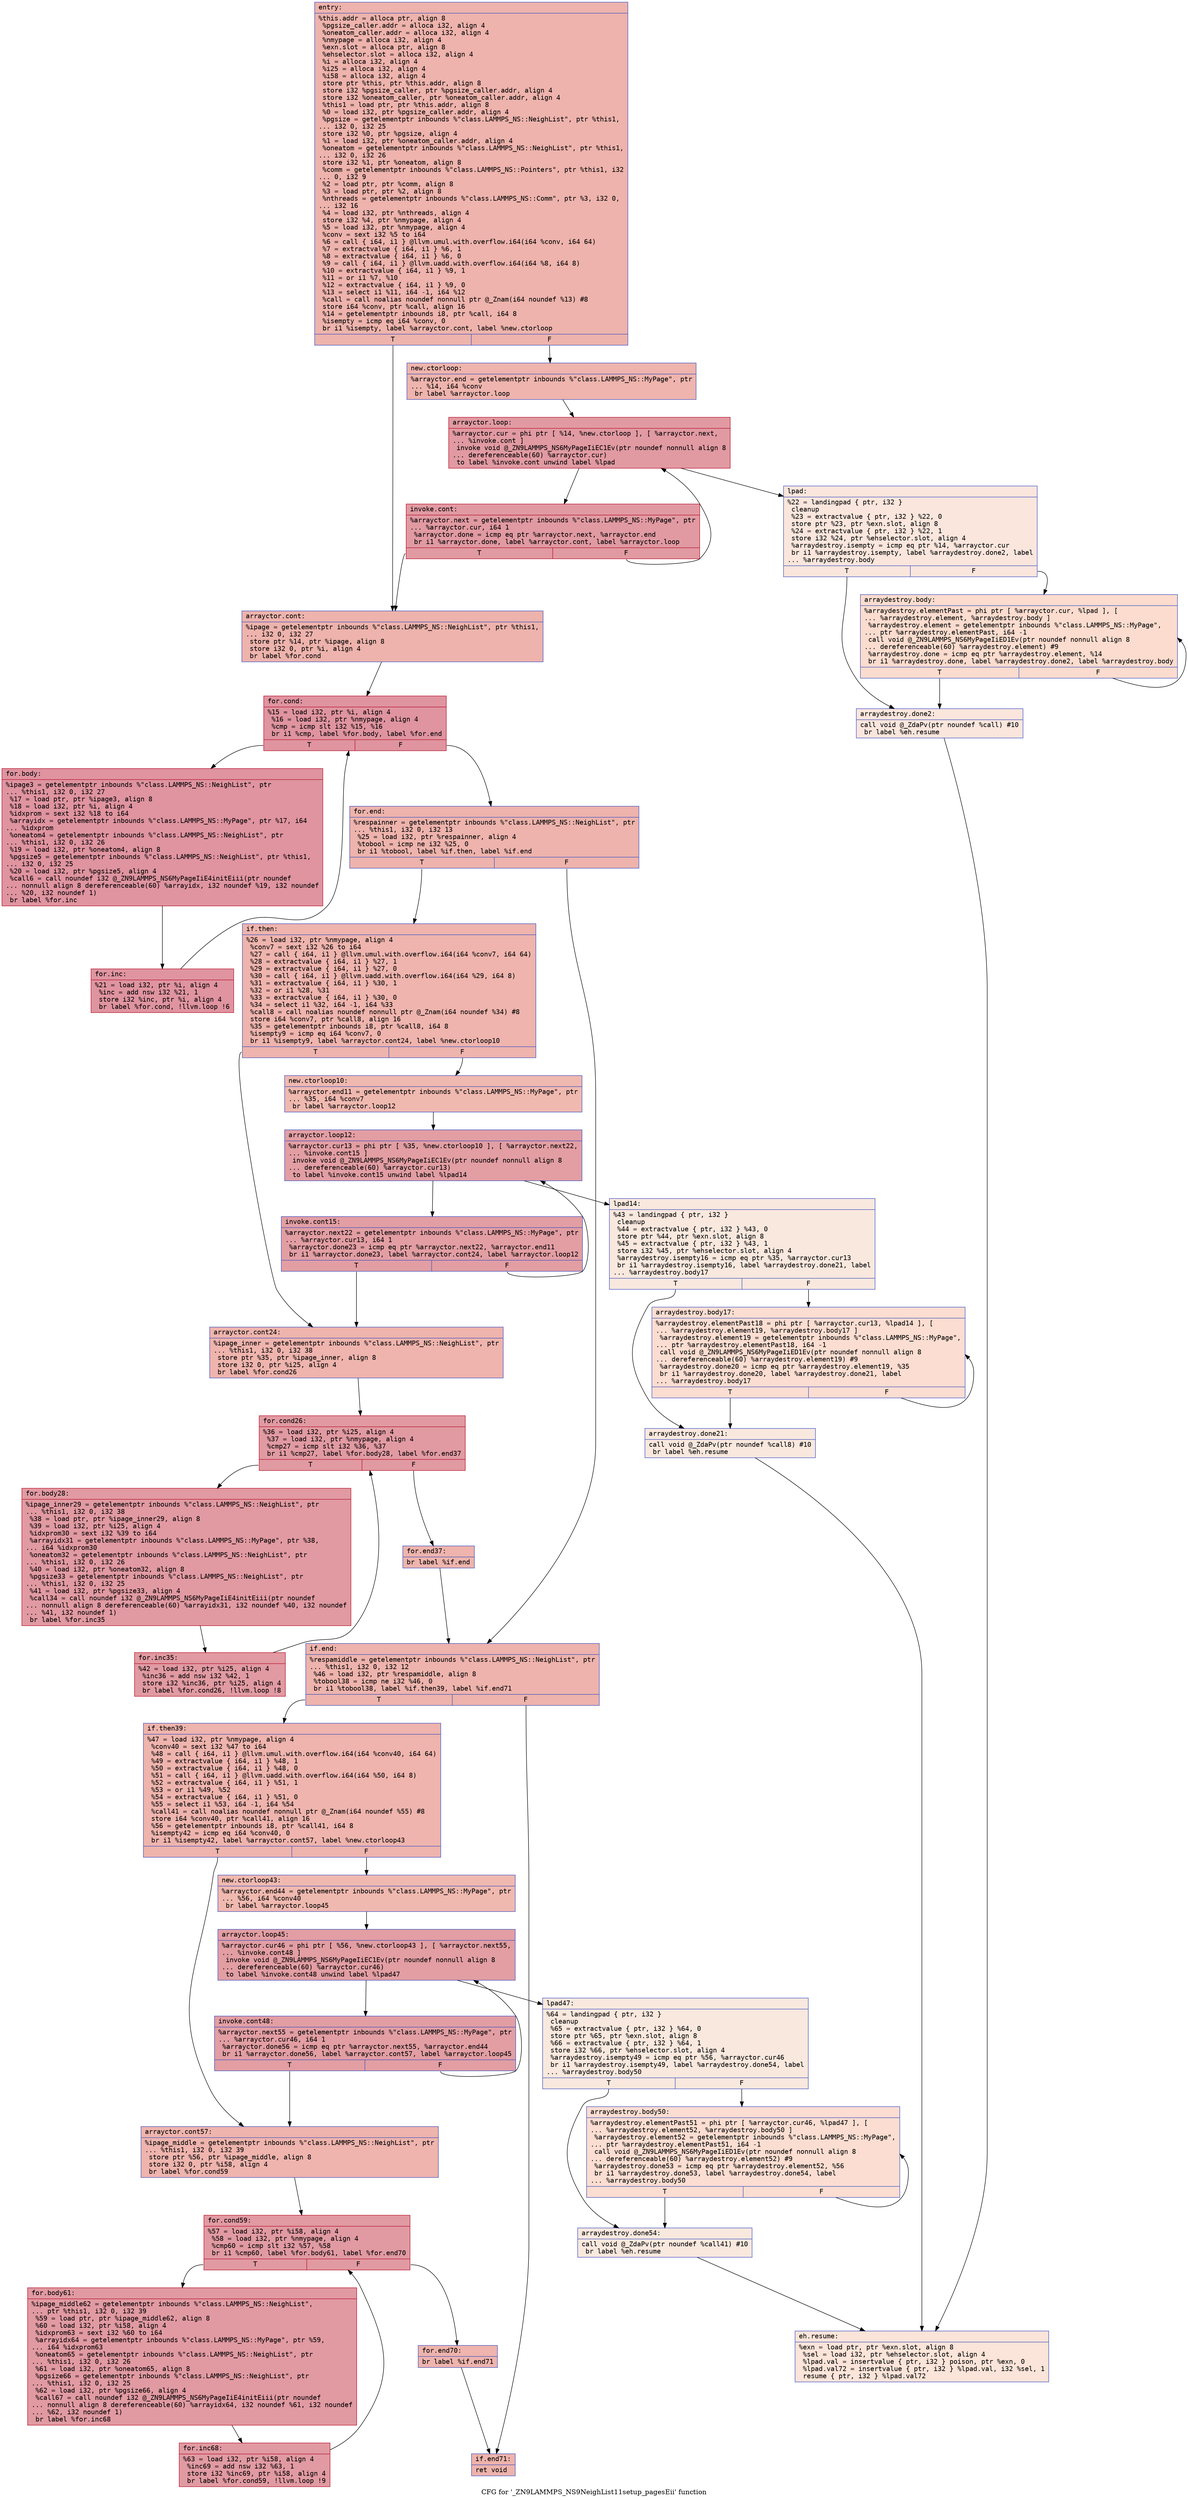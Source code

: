digraph "CFG for '_ZN9LAMMPS_NS9NeighList11setup_pagesEii' function" {
	label="CFG for '_ZN9LAMMPS_NS9NeighList11setup_pagesEii' function";

	Node0x55b30b726bc0 [shape=record,color="#3d50c3ff", style=filled, fillcolor="#d6524470" fontname="Courier",label="{entry:\l|  %this.addr = alloca ptr, align 8\l  %pgsize_caller.addr = alloca i32, align 4\l  %oneatom_caller.addr = alloca i32, align 4\l  %nmypage = alloca i32, align 4\l  %exn.slot = alloca ptr, align 8\l  %ehselector.slot = alloca i32, align 4\l  %i = alloca i32, align 4\l  %i25 = alloca i32, align 4\l  %i58 = alloca i32, align 4\l  store ptr %this, ptr %this.addr, align 8\l  store i32 %pgsize_caller, ptr %pgsize_caller.addr, align 4\l  store i32 %oneatom_caller, ptr %oneatom_caller.addr, align 4\l  %this1 = load ptr, ptr %this.addr, align 8\l  %0 = load i32, ptr %pgsize_caller.addr, align 4\l  %pgsize = getelementptr inbounds %\"class.LAMMPS_NS::NeighList\", ptr %this1,\l... i32 0, i32 25\l  store i32 %0, ptr %pgsize, align 4\l  %1 = load i32, ptr %oneatom_caller.addr, align 4\l  %oneatom = getelementptr inbounds %\"class.LAMMPS_NS::NeighList\", ptr %this1,\l... i32 0, i32 26\l  store i32 %1, ptr %oneatom, align 8\l  %comm = getelementptr inbounds %\"class.LAMMPS_NS::Pointers\", ptr %this1, i32\l... 0, i32 9\l  %2 = load ptr, ptr %comm, align 8\l  %3 = load ptr, ptr %2, align 8\l  %nthreads = getelementptr inbounds %\"class.LAMMPS_NS::Comm\", ptr %3, i32 0,\l... i32 16\l  %4 = load i32, ptr %nthreads, align 4\l  store i32 %4, ptr %nmypage, align 4\l  %5 = load i32, ptr %nmypage, align 4\l  %conv = sext i32 %5 to i64\l  %6 = call \{ i64, i1 \} @llvm.umul.with.overflow.i64(i64 %conv, i64 64)\l  %7 = extractvalue \{ i64, i1 \} %6, 1\l  %8 = extractvalue \{ i64, i1 \} %6, 0\l  %9 = call \{ i64, i1 \} @llvm.uadd.with.overflow.i64(i64 %8, i64 8)\l  %10 = extractvalue \{ i64, i1 \} %9, 1\l  %11 = or i1 %7, %10\l  %12 = extractvalue \{ i64, i1 \} %9, 0\l  %13 = select i1 %11, i64 -1, i64 %12\l  %call = call noalias noundef nonnull ptr @_Znam(i64 noundef %13) #8\l  store i64 %conv, ptr %call, align 16\l  %14 = getelementptr inbounds i8, ptr %call, i64 8\l  %isempty = icmp eq i64 %conv, 0\l  br i1 %isempty, label %arrayctor.cont, label %new.ctorloop\l|{<s0>T|<s1>F}}"];
	Node0x55b30b726bc0:s0 -> Node0x55b30b7288f0[tooltip="entry -> arrayctor.cont\nProbability 37.50%" ];
	Node0x55b30b726bc0:s1 -> Node0x55b30b728940[tooltip="entry -> new.ctorloop\nProbability 62.50%" ];
	Node0x55b30b728940 [shape=record,color="#3d50c3ff", style=filled, fillcolor="#d8564670" fontname="Courier",label="{new.ctorloop:\l|  %arrayctor.end = getelementptr inbounds %\"class.LAMMPS_NS::MyPage\", ptr\l... %14, i64 %conv\l  br label %arrayctor.loop\l}"];
	Node0x55b30b728940 -> Node0x55b30b728b10[tooltip="new.ctorloop -> arrayctor.loop\nProbability 100.00%" ];
	Node0x55b30b728b10 [shape=record,color="#b70d28ff", style=filled, fillcolor="#bb1b2c70" fontname="Courier",label="{arrayctor.loop:\l|  %arrayctor.cur = phi ptr [ %14, %new.ctorloop ], [ %arrayctor.next,\l... %invoke.cont ]\l  invoke void @_ZN9LAMMPS_NS6MyPageIiEC1Ev(ptr noundef nonnull align 8\l... dereferenceable(60) %arrayctor.cur)\l          to label %invoke.cont unwind label %lpad\l}"];
	Node0x55b30b728b10 -> Node0x55b30b7272a0[tooltip="arrayctor.loop -> invoke.cont\nProbability 100.00%" ];
	Node0x55b30b728b10 -> Node0x55b30b728f40[tooltip="arrayctor.loop -> lpad\nProbability 0.00%" ];
	Node0x55b30b7272a0 [shape=record,color="#b70d28ff", style=filled, fillcolor="#bb1b2c70" fontname="Courier",label="{invoke.cont:\l|  %arrayctor.next = getelementptr inbounds %\"class.LAMMPS_NS::MyPage\", ptr\l... %arrayctor.cur, i64 1\l  %arrayctor.done = icmp eq ptr %arrayctor.next, %arrayctor.end\l  br i1 %arrayctor.done, label %arrayctor.cont, label %arrayctor.loop\l|{<s0>T|<s1>F}}"];
	Node0x55b30b7272a0:s0 -> Node0x55b30b7288f0[tooltip="invoke.cont -> arrayctor.cont\nProbability 3.12%" ];
	Node0x55b30b7272a0:s1 -> Node0x55b30b728b10[tooltip="invoke.cont -> arrayctor.loop\nProbability 96.88%" ];
	Node0x55b30b7288f0 [shape=record,color="#3d50c3ff", style=filled, fillcolor="#d6524470" fontname="Courier",label="{arrayctor.cont:\l|  %ipage = getelementptr inbounds %\"class.LAMMPS_NS::NeighList\", ptr %this1,\l... i32 0, i32 27\l  store ptr %14, ptr %ipage, align 8\l  store i32 0, ptr %i, align 4\l  br label %for.cond\l}"];
	Node0x55b30b7288f0 -> Node0x55b30b729550[tooltip="arrayctor.cont -> for.cond\nProbability 100.00%" ];
	Node0x55b30b729550 [shape=record,color="#b70d28ff", style=filled, fillcolor="#b70d2870" fontname="Courier",label="{for.cond:\l|  %15 = load i32, ptr %i, align 4\l  %16 = load i32, ptr %nmypage, align 4\l  %cmp = icmp slt i32 %15, %16\l  br i1 %cmp, label %for.body, label %for.end\l|{<s0>T|<s1>F}}"];
	Node0x55b30b729550:s0 -> Node0x55b30b7297f0[tooltip="for.cond -> for.body\nProbability 96.88%" ];
	Node0x55b30b729550:s1 -> Node0x55b30b729870[tooltip="for.cond -> for.end\nProbability 3.12%" ];
	Node0x55b30b7297f0 [shape=record,color="#b70d28ff", style=filled, fillcolor="#b70d2870" fontname="Courier",label="{for.body:\l|  %ipage3 = getelementptr inbounds %\"class.LAMMPS_NS::NeighList\", ptr\l... %this1, i32 0, i32 27\l  %17 = load ptr, ptr %ipage3, align 8\l  %18 = load i32, ptr %i, align 4\l  %idxprom = sext i32 %18 to i64\l  %arrayidx = getelementptr inbounds %\"class.LAMMPS_NS::MyPage\", ptr %17, i64\l... %idxprom\l  %oneatom4 = getelementptr inbounds %\"class.LAMMPS_NS::NeighList\", ptr\l... %this1, i32 0, i32 26\l  %19 = load i32, ptr %oneatom4, align 8\l  %pgsize5 = getelementptr inbounds %\"class.LAMMPS_NS::NeighList\", ptr %this1,\l... i32 0, i32 25\l  %20 = load i32, ptr %pgsize5, align 4\l  %call6 = call noundef i32 @_ZN9LAMMPS_NS6MyPageIiE4initEiii(ptr noundef\l... nonnull align 8 dereferenceable(60) %arrayidx, i32 noundef %19, i32 noundef\l... %20, i32 noundef 1)\l  br label %for.inc\l}"];
	Node0x55b30b7297f0 -> Node0x55b30b72a210[tooltip="for.body -> for.inc\nProbability 100.00%" ];
	Node0x55b30b72a210 [shape=record,color="#b70d28ff", style=filled, fillcolor="#b70d2870" fontname="Courier",label="{for.inc:\l|  %21 = load i32, ptr %i, align 4\l  %inc = add nsw i32 %21, 1\l  store i32 %inc, ptr %i, align 4\l  br label %for.cond, !llvm.loop !6\l}"];
	Node0x55b30b72a210 -> Node0x55b30b729550[tooltip="for.inc -> for.cond\nProbability 100.00%" ];
	Node0x55b30b728f40 [shape=record,color="#3d50c3ff", style=filled, fillcolor="#f3c7b170" fontname="Courier",label="{lpad:\l|  %22 = landingpad \{ ptr, i32 \}\l          cleanup\l  %23 = extractvalue \{ ptr, i32 \} %22, 0\l  store ptr %23, ptr %exn.slot, align 8\l  %24 = extractvalue \{ ptr, i32 \} %22, 1\l  store i32 %24, ptr %ehselector.slot, align 4\l  %arraydestroy.isempty = icmp eq ptr %14, %arrayctor.cur\l  br i1 %arraydestroy.isempty, label %arraydestroy.done2, label\l... %arraydestroy.body\l|{<s0>T|<s1>F}}"];
	Node0x55b30b728f40:s0 -> Node0x55b30b72aa00[tooltip="lpad -> arraydestroy.done2\nProbability 37.50%" ];
	Node0x55b30b728f40:s1 -> Node0x55b30b72aa70[tooltip="lpad -> arraydestroy.body\nProbability 62.50%" ];
	Node0x55b30b72aa70 [shape=record,color="#3d50c3ff", style=filled, fillcolor="#f7af9170" fontname="Courier",label="{arraydestroy.body:\l|  %arraydestroy.elementPast = phi ptr [ %arrayctor.cur, %lpad ], [\l... %arraydestroy.element, %arraydestroy.body ]\l  %arraydestroy.element = getelementptr inbounds %\"class.LAMMPS_NS::MyPage\",\l... ptr %arraydestroy.elementPast, i64 -1\l  call void @_ZN9LAMMPS_NS6MyPageIiED1Ev(ptr noundef nonnull align 8\l... dereferenceable(60) %arraydestroy.element) #9\l  %arraydestroy.done = icmp eq ptr %arraydestroy.element, %14\l  br i1 %arraydestroy.done, label %arraydestroy.done2, label %arraydestroy.body\l|{<s0>T|<s1>F}}"];
	Node0x55b30b72aa70:s0 -> Node0x55b30b72aa00[tooltip="arraydestroy.body -> arraydestroy.done2\nProbability 3.12%" ];
	Node0x55b30b72aa70:s1 -> Node0x55b30b72aa70[tooltip="arraydestroy.body -> arraydestroy.body\nProbability 96.88%" ];
	Node0x55b30b72aa00 [shape=record,color="#3d50c3ff", style=filled, fillcolor="#f3c7b170" fontname="Courier",label="{arraydestroy.done2:\l|  call void @_ZdaPv(ptr noundef %call) #10\l  br label %eh.resume\l}"];
	Node0x55b30b72aa00 -> Node0x55b30b72b7e0[tooltip="arraydestroy.done2 -> eh.resume\nProbability 100.00%" ];
	Node0x55b30b729870 [shape=record,color="#3d50c3ff", style=filled, fillcolor="#d6524470" fontname="Courier",label="{for.end:\l|  %respainner = getelementptr inbounds %\"class.LAMMPS_NS::NeighList\", ptr\l... %this1, i32 0, i32 13\l  %25 = load i32, ptr %respainner, align 4\l  %tobool = icmp ne i32 %25, 0\l  br i1 %tobool, label %if.then, label %if.end\l|{<s0>T|<s1>F}}"];
	Node0x55b30b729870:s0 -> Node0x55b30b72ba70[tooltip="for.end -> if.then\nProbability 62.50%" ];
	Node0x55b30b729870:s1 -> Node0x55b30b72bae0[tooltip="for.end -> if.end\nProbability 37.50%" ];
	Node0x55b30b72ba70 [shape=record,color="#3d50c3ff", style=filled, fillcolor="#d8564670" fontname="Courier",label="{if.then:\l|  %26 = load i32, ptr %nmypage, align 4\l  %conv7 = sext i32 %26 to i64\l  %27 = call \{ i64, i1 \} @llvm.umul.with.overflow.i64(i64 %conv7, i64 64)\l  %28 = extractvalue \{ i64, i1 \} %27, 1\l  %29 = extractvalue \{ i64, i1 \} %27, 0\l  %30 = call \{ i64, i1 \} @llvm.uadd.with.overflow.i64(i64 %29, i64 8)\l  %31 = extractvalue \{ i64, i1 \} %30, 1\l  %32 = or i1 %28, %31\l  %33 = extractvalue \{ i64, i1 \} %30, 0\l  %34 = select i1 %32, i64 -1, i64 %33\l  %call8 = call noalias noundef nonnull ptr @_Znam(i64 noundef %34) #8\l  store i64 %conv7, ptr %call8, align 16\l  %35 = getelementptr inbounds i8, ptr %call8, i64 8\l  %isempty9 = icmp eq i64 %conv7, 0\l  br i1 %isempty9, label %arrayctor.cont24, label %new.ctorloop10\l|{<s0>T|<s1>F}}"];
	Node0x55b30b72ba70:s0 -> Node0x55b30b72c5b0[tooltip="if.then -> arrayctor.cont24\nProbability 37.50%" ];
	Node0x55b30b72ba70:s1 -> Node0x55b30b72c650[tooltip="if.then -> new.ctorloop10\nProbability 62.50%" ];
	Node0x55b30b72c650 [shape=record,color="#3d50c3ff", style=filled, fillcolor="#de614d70" fontname="Courier",label="{new.ctorloop10:\l|  %arrayctor.end11 = getelementptr inbounds %\"class.LAMMPS_NS::MyPage\", ptr\l... %35, i64 %conv7\l  br label %arrayctor.loop12\l}"];
	Node0x55b30b72c650 -> Node0x55b30b72c8b0[tooltip="new.ctorloop10 -> arrayctor.loop12\nProbability 100.00%" ];
	Node0x55b30b72c8b0 [shape=record,color="#3d50c3ff", style=filled, fillcolor="#be242e70" fontname="Courier",label="{arrayctor.loop12:\l|  %arrayctor.cur13 = phi ptr [ %35, %new.ctorloop10 ], [ %arrayctor.next22,\l... %invoke.cont15 ]\l  invoke void @_ZN9LAMMPS_NS6MyPageIiEC1Ev(ptr noundef nonnull align 8\l... dereferenceable(60) %arrayctor.cur13)\l          to label %invoke.cont15 unwind label %lpad14\l}"];
	Node0x55b30b72c8b0 -> Node0x55b30b72ca50[tooltip="arrayctor.loop12 -> invoke.cont15\nProbability 100.00%" ];
	Node0x55b30b72c8b0 -> Node0x55b30b72cc50[tooltip="arrayctor.loop12 -> lpad14\nProbability 0.00%" ];
	Node0x55b30b72ca50 [shape=record,color="#3d50c3ff", style=filled, fillcolor="#be242e70" fontname="Courier",label="{invoke.cont15:\l|  %arrayctor.next22 = getelementptr inbounds %\"class.LAMMPS_NS::MyPage\", ptr\l... %arrayctor.cur13, i64 1\l  %arrayctor.done23 = icmp eq ptr %arrayctor.next22, %arrayctor.end11\l  br i1 %arrayctor.done23, label %arrayctor.cont24, label %arrayctor.loop12\l|{<s0>T|<s1>F}}"];
	Node0x55b30b72ca50:s0 -> Node0x55b30b72c5b0[tooltip="invoke.cont15 -> arrayctor.cont24\nProbability 3.12%" ];
	Node0x55b30b72ca50:s1 -> Node0x55b30b72c8b0[tooltip="invoke.cont15 -> arrayctor.loop12\nProbability 96.88%" ];
	Node0x55b30b72c5b0 [shape=record,color="#3d50c3ff", style=filled, fillcolor="#d8564670" fontname="Courier",label="{arrayctor.cont24:\l|  %ipage_inner = getelementptr inbounds %\"class.LAMMPS_NS::NeighList\", ptr\l... %this1, i32 0, i32 38\l  store ptr %35, ptr %ipage_inner, align 8\l  store i32 0, ptr %i25, align 4\l  br label %for.cond26\l}"];
	Node0x55b30b72c5b0 -> Node0x55b30b72d170[tooltip="arrayctor.cont24 -> for.cond26\nProbability 100.00%" ];
	Node0x55b30b72d170 [shape=record,color="#b70d28ff", style=filled, fillcolor="#bb1b2c70" fontname="Courier",label="{for.cond26:\l|  %36 = load i32, ptr %i25, align 4\l  %37 = load i32, ptr %nmypage, align 4\l  %cmp27 = icmp slt i32 %36, %37\l  br i1 %cmp27, label %for.body28, label %for.end37\l|{<s0>T|<s1>F}}"];
	Node0x55b30b72d170:s0 -> Node0x55b30b72d3c0[tooltip="for.cond26 -> for.body28\nProbability 96.88%" ];
	Node0x55b30b72d170:s1 -> Node0x55b30b72d410[tooltip="for.cond26 -> for.end37\nProbability 3.12%" ];
	Node0x55b30b72d3c0 [shape=record,color="#b70d28ff", style=filled, fillcolor="#bb1b2c70" fontname="Courier",label="{for.body28:\l|  %ipage_inner29 = getelementptr inbounds %\"class.LAMMPS_NS::NeighList\", ptr\l... %this1, i32 0, i32 38\l  %38 = load ptr, ptr %ipage_inner29, align 8\l  %39 = load i32, ptr %i25, align 4\l  %idxprom30 = sext i32 %39 to i64\l  %arrayidx31 = getelementptr inbounds %\"class.LAMMPS_NS::MyPage\", ptr %38,\l... i64 %idxprom30\l  %oneatom32 = getelementptr inbounds %\"class.LAMMPS_NS::NeighList\", ptr\l... %this1, i32 0, i32 26\l  %40 = load i32, ptr %oneatom32, align 8\l  %pgsize33 = getelementptr inbounds %\"class.LAMMPS_NS::NeighList\", ptr\l... %this1, i32 0, i32 25\l  %41 = load i32, ptr %pgsize33, align 4\l  %call34 = call noundef i32 @_ZN9LAMMPS_NS6MyPageIiE4initEiii(ptr noundef\l... nonnull align 8 dereferenceable(60) %arrayidx31, i32 noundef %40, i32 noundef\l... %41, i32 noundef 1)\l  br label %for.inc35\l}"];
	Node0x55b30b72d3c0 -> Node0x55b30b72dd30[tooltip="for.body28 -> for.inc35\nProbability 100.00%" ];
	Node0x55b30b72dd30 [shape=record,color="#b70d28ff", style=filled, fillcolor="#bb1b2c70" fontname="Courier",label="{for.inc35:\l|  %42 = load i32, ptr %i25, align 4\l  %inc36 = add nsw i32 %42, 1\l  store i32 %inc36, ptr %i25, align 4\l  br label %for.cond26, !llvm.loop !8\l}"];
	Node0x55b30b72dd30 -> Node0x55b30b72d170[tooltip="for.inc35 -> for.cond26\nProbability 100.00%" ];
	Node0x55b30b72cc50 [shape=record,color="#3d50c3ff", style=filled, fillcolor="#f2cab570" fontname="Courier",label="{lpad14:\l|  %43 = landingpad \{ ptr, i32 \}\l          cleanup\l  %44 = extractvalue \{ ptr, i32 \} %43, 0\l  store ptr %44, ptr %exn.slot, align 8\l  %45 = extractvalue \{ ptr, i32 \} %43, 1\l  store i32 %45, ptr %ehselector.slot, align 4\l  %arraydestroy.isempty16 = icmp eq ptr %35, %arrayctor.cur13\l  br i1 %arraydestroy.isempty16, label %arraydestroy.done21, label\l... %arraydestroy.body17\l|{<s0>T|<s1>F}}"];
	Node0x55b30b72cc50:s0 -> Node0x55b30b72e500[tooltip="lpad14 -> arraydestroy.done21\nProbability 37.50%" ];
	Node0x55b30b72cc50:s1 -> Node0x55b30b72e570[tooltip="lpad14 -> arraydestroy.body17\nProbability 62.50%" ];
	Node0x55b30b72e570 [shape=record,color="#3d50c3ff", style=filled, fillcolor="#f7b39670" fontname="Courier",label="{arraydestroy.body17:\l|  %arraydestroy.elementPast18 = phi ptr [ %arrayctor.cur13, %lpad14 ], [\l... %arraydestroy.element19, %arraydestroy.body17 ]\l  %arraydestroy.element19 = getelementptr inbounds %\"class.LAMMPS_NS::MyPage\",\l... ptr %arraydestroy.elementPast18, i64 -1\l  call void @_ZN9LAMMPS_NS6MyPageIiED1Ev(ptr noundef nonnull align 8\l... dereferenceable(60) %arraydestroy.element19) #9\l  %arraydestroy.done20 = icmp eq ptr %arraydestroy.element19, %35\l  br i1 %arraydestroy.done20, label %arraydestroy.done21, label\l... %arraydestroy.body17\l|{<s0>T|<s1>F}}"];
	Node0x55b30b72e570:s0 -> Node0x55b30b72e500[tooltip="arraydestroy.body17 -> arraydestroy.done21\nProbability 3.12%" ];
	Node0x55b30b72e570:s1 -> Node0x55b30b72e570[tooltip="arraydestroy.body17 -> arraydestroy.body17\nProbability 96.88%" ];
	Node0x55b30b72e500 [shape=record,color="#3d50c3ff", style=filled, fillcolor="#f2cab570" fontname="Courier",label="{arraydestroy.done21:\l|  call void @_ZdaPv(ptr noundef %call8) #10\l  br label %eh.resume\l}"];
	Node0x55b30b72e500 -> Node0x55b30b72b7e0[tooltip="arraydestroy.done21 -> eh.resume\nProbability 100.00%" ];
	Node0x55b30b72d410 [shape=record,color="#3d50c3ff", style=filled, fillcolor="#d8564670" fontname="Courier",label="{for.end37:\l|  br label %if.end\l}"];
	Node0x55b30b72d410 -> Node0x55b30b72bae0[tooltip="for.end37 -> if.end\nProbability 100.00%" ];
	Node0x55b30b72bae0 [shape=record,color="#3d50c3ff", style=filled, fillcolor="#d6524470" fontname="Courier",label="{if.end:\l|  %respamiddle = getelementptr inbounds %\"class.LAMMPS_NS::NeighList\", ptr\l... %this1, i32 0, i32 12\l  %46 = load i32, ptr %respamiddle, align 8\l  %tobool38 = icmp ne i32 %46, 0\l  br i1 %tobool38, label %if.then39, label %if.end71\l|{<s0>T|<s1>F}}"];
	Node0x55b30b72bae0:s0 -> Node0x55b30b72ef10[tooltip="if.end -> if.then39\nProbability 62.50%" ];
	Node0x55b30b72bae0:s1 -> Node0x55b30b72ef60[tooltip="if.end -> if.end71\nProbability 37.50%" ];
	Node0x55b30b72ef10 [shape=record,color="#3d50c3ff", style=filled, fillcolor="#d8564670" fontname="Courier",label="{if.then39:\l|  %47 = load i32, ptr %nmypage, align 4\l  %conv40 = sext i32 %47 to i64\l  %48 = call \{ i64, i1 \} @llvm.umul.with.overflow.i64(i64 %conv40, i64 64)\l  %49 = extractvalue \{ i64, i1 \} %48, 1\l  %50 = extractvalue \{ i64, i1 \} %48, 0\l  %51 = call \{ i64, i1 \} @llvm.uadd.with.overflow.i64(i64 %50, i64 8)\l  %52 = extractvalue \{ i64, i1 \} %51, 1\l  %53 = or i1 %49, %52\l  %54 = extractvalue \{ i64, i1 \} %51, 0\l  %55 = select i1 %53, i64 -1, i64 %54\l  %call41 = call noalias noundef nonnull ptr @_Znam(i64 noundef %55) #8\l  store i64 %conv40, ptr %call41, align 16\l  %56 = getelementptr inbounds i8, ptr %call41, i64 8\l  %isempty42 = icmp eq i64 %conv40, 0\l  br i1 %isempty42, label %arrayctor.cont57, label %new.ctorloop43\l|{<s0>T|<s1>F}}"];
	Node0x55b30b72ef10:s0 -> Node0x55b30b730260[tooltip="if.then39 -> arrayctor.cont57\nProbability 37.50%" ];
	Node0x55b30b72ef10:s1 -> Node0x55b30b730300[tooltip="if.then39 -> new.ctorloop43\nProbability 62.50%" ];
	Node0x55b30b730300 [shape=record,color="#3d50c3ff", style=filled, fillcolor="#de614d70" fontname="Courier",label="{new.ctorloop43:\l|  %arrayctor.end44 = getelementptr inbounds %\"class.LAMMPS_NS::MyPage\", ptr\l... %56, i64 %conv40\l  br label %arrayctor.loop45\l}"];
	Node0x55b30b730300 -> Node0x55b30b730500[tooltip="new.ctorloop43 -> arrayctor.loop45\nProbability 100.00%" ];
	Node0x55b30b730500 [shape=record,color="#3d50c3ff", style=filled, fillcolor="#be242e70" fontname="Courier",label="{arrayctor.loop45:\l|  %arrayctor.cur46 = phi ptr [ %56, %new.ctorloop43 ], [ %arrayctor.next55,\l... %invoke.cont48 ]\l  invoke void @_ZN9LAMMPS_NS6MyPageIiEC1Ev(ptr noundef nonnull align 8\l... dereferenceable(60) %arrayctor.cur46)\l          to label %invoke.cont48 unwind label %lpad47\l}"];
	Node0x55b30b730500 -> Node0x55b30b7306a0[tooltip="arrayctor.loop45 -> invoke.cont48\nProbability 100.00%" ];
	Node0x55b30b730500 -> Node0x55b30b72b170[tooltip="arrayctor.loop45 -> lpad47\nProbability 0.00%" ];
	Node0x55b30b7306a0 [shape=record,color="#3d50c3ff", style=filled, fillcolor="#be242e70" fontname="Courier",label="{invoke.cont48:\l|  %arrayctor.next55 = getelementptr inbounds %\"class.LAMMPS_NS::MyPage\", ptr\l... %arrayctor.cur46, i64 1\l  %arrayctor.done56 = icmp eq ptr %arrayctor.next55, %arrayctor.end44\l  br i1 %arrayctor.done56, label %arrayctor.cont57, label %arrayctor.loop45\l|{<s0>T|<s1>F}}"];
	Node0x55b30b7306a0:s0 -> Node0x55b30b730260[tooltip="invoke.cont48 -> arrayctor.cont57\nProbability 3.12%" ];
	Node0x55b30b7306a0:s1 -> Node0x55b30b730500[tooltip="invoke.cont48 -> arrayctor.loop45\nProbability 96.88%" ];
	Node0x55b30b730260 [shape=record,color="#3d50c3ff", style=filled, fillcolor="#d8564670" fontname="Courier",label="{arrayctor.cont57:\l|  %ipage_middle = getelementptr inbounds %\"class.LAMMPS_NS::NeighList\", ptr\l... %this1, i32 0, i32 39\l  store ptr %56, ptr %ipage_middle, align 8\l  store i32 0, ptr %i58, align 4\l  br label %for.cond59\l}"];
	Node0x55b30b730260 -> Node0x55b30b72b5f0[tooltip="arrayctor.cont57 -> for.cond59\nProbability 100.00%" ];
	Node0x55b30b72b5f0 [shape=record,color="#b70d28ff", style=filled, fillcolor="#bb1b2c70" fontname="Courier",label="{for.cond59:\l|  %57 = load i32, ptr %i58, align 4\l  %58 = load i32, ptr %nmypage, align 4\l  %cmp60 = icmp slt i32 %57, %58\l  br i1 %cmp60, label %for.body61, label %for.end70\l|{<s0>T|<s1>F}}"];
	Node0x55b30b72b5f0:s0 -> Node0x55b30b7315b0[tooltip="for.cond59 -> for.body61\nProbability 96.88%" ];
	Node0x55b30b72b5f0:s1 -> Node0x55b30b731600[tooltip="for.cond59 -> for.end70\nProbability 3.12%" ];
	Node0x55b30b7315b0 [shape=record,color="#b70d28ff", style=filled, fillcolor="#bb1b2c70" fontname="Courier",label="{for.body61:\l|  %ipage_middle62 = getelementptr inbounds %\"class.LAMMPS_NS::NeighList\",\l... ptr %this1, i32 0, i32 39\l  %59 = load ptr, ptr %ipage_middle62, align 8\l  %60 = load i32, ptr %i58, align 4\l  %idxprom63 = sext i32 %60 to i64\l  %arrayidx64 = getelementptr inbounds %\"class.LAMMPS_NS::MyPage\", ptr %59,\l... i64 %idxprom63\l  %oneatom65 = getelementptr inbounds %\"class.LAMMPS_NS::NeighList\", ptr\l... %this1, i32 0, i32 26\l  %61 = load i32, ptr %oneatom65, align 8\l  %pgsize66 = getelementptr inbounds %\"class.LAMMPS_NS::NeighList\", ptr\l... %this1, i32 0, i32 25\l  %62 = load i32, ptr %pgsize66, align 4\l  %call67 = call noundef i32 @_ZN9LAMMPS_NS6MyPageIiE4initEiii(ptr noundef\l... nonnull align 8 dereferenceable(60) %arrayidx64, i32 noundef %61, i32 noundef\l... %62, i32 noundef 1)\l  br label %for.inc68\l}"];
	Node0x55b30b7315b0 -> Node0x55b30b731f20[tooltip="for.body61 -> for.inc68\nProbability 100.00%" ];
	Node0x55b30b731f20 [shape=record,color="#b70d28ff", style=filled, fillcolor="#bb1b2c70" fontname="Courier",label="{for.inc68:\l|  %63 = load i32, ptr %i58, align 4\l  %inc69 = add nsw i32 %63, 1\l  store i32 %inc69, ptr %i58, align 4\l  br label %for.cond59, !llvm.loop !9\l}"];
	Node0x55b30b731f20 -> Node0x55b30b72b5f0[tooltip="for.inc68 -> for.cond59\nProbability 100.00%" ];
	Node0x55b30b72b170 [shape=record,color="#3d50c3ff", style=filled, fillcolor="#f2cab570" fontname="Courier",label="{lpad47:\l|  %64 = landingpad \{ ptr, i32 \}\l          cleanup\l  %65 = extractvalue \{ ptr, i32 \} %64, 0\l  store ptr %65, ptr %exn.slot, align 8\l  %66 = extractvalue \{ ptr, i32 \} %64, 1\l  store i32 %66, ptr %ehselector.slot, align 4\l  %arraydestroy.isempty49 = icmp eq ptr %56, %arrayctor.cur46\l  br i1 %arraydestroy.isempty49, label %arraydestroy.done54, label\l... %arraydestroy.body50\l|{<s0>T|<s1>F}}"];
	Node0x55b30b72b170:s0 -> Node0x55b30b7326f0[tooltip="lpad47 -> arraydestroy.done54\nProbability 37.50%" ];
	Node0x55b30b72b170:s1 -> Node0x55b30b732760[tooltip="lpad47 -> arraydestroy.body50\nProbability 62.50%" ];
	Node0x55b30b732760 [shape=record,color="#3d50c3ff", style=filled, fillcolor="#f7b39670" fontname="Courier",label="{arraydestroy.body50:\l|  %arraydestroy.elementPast51 = phi ptr [ %arrayctor.cur46, %lpad47 ], [\l... %arraydestroy.element52, %arraydestroy.body50 ]\l  %arraydestroy.element52 = getelementptr inbounds %\"class.LAMMPS_NS::MyPage\",\l... ptr %arraydestroy.elementPast51, i64 -1\l  call void @_ZN9LAMMPS_NS6MyPageIiED1Ev(ptr noundef nonnull align 8\l... dereferenceable(60) %arraydestroy.element52) #9\l  %arraydestroy.done53 = icmp eq ptr %arraydestroy.element52, %56\l  br i1 %arraydestroy.done53, label %arraydestroy.done54, label\l... %arraydestroy.body50\l|{<s0>T|<s1>F}}"];
	Node0x55b30b732760:s0 -> Node0x55b30b7326f0[tooltip="arraydestroy.body50 -> arraydestroy.done54\nProbability 3.12%" ];
	Node0x55b30b732760:s1 -> Node0x55b30b732760[tooltip="arraydestroy.body50 -> arraydestroy.body50\nProbability 96.88%" ];
	Node0x55b30b7326f0 [shape=record,color="#3d50c3ff", style=filled, fillcolor="#f2cab570" fontname="Courier",label="{arraydestroy.done54:\l|  call void @_ZdaPv(ptr noundef %call41) #10\l  br label %eh.resume\l}"];
	Node0x55b30b7326f0 -> Node0x55b30b72b7e0[tooltip="arraydestroy.done54 -> eh.resume\nProbability 100.00%" ];
	Node0x55b30b731600 [shape=record,color="#3d50c3ff", style=filled, fillcolor="#d8564670" fontname="Courier",label="{for.end70:\l|  br label %if.end71\l}"];
	Node0x55b30b731600 -> Node0x55b30b72ef60[tooltip="for.end70 -> if.end71\nProbability 100.00%" ];
	Node0x55b30b72ef60 [shape=record,color="#3d50c3ff", style=filled, fillcolor="#d6524470" fontname="Courier",label="{if.end71:\l|  ret void\l}"];
	Node0x55b30b72b7e0 [shape=record,color="#3d50c3ff", style=filled, fillcolor="#f5c1a970" fontname="Courier",label="{eh.resume:\l|  %exn = load ptr, ptr %exn.slot, align 8\l  %sel = load i32, ptr %ehselector.slot, align 4\l  %lpad.val = insertvalue \{ ptr, i32 \} poison, ptr %exn, 0\l  %lpad.val72 = insertvalue \{ ptr, i32 \} %lpad.val, i32 %sel, 1\l  resume \{ ptr, i32 \} %lpad.val72\l}"];
}
